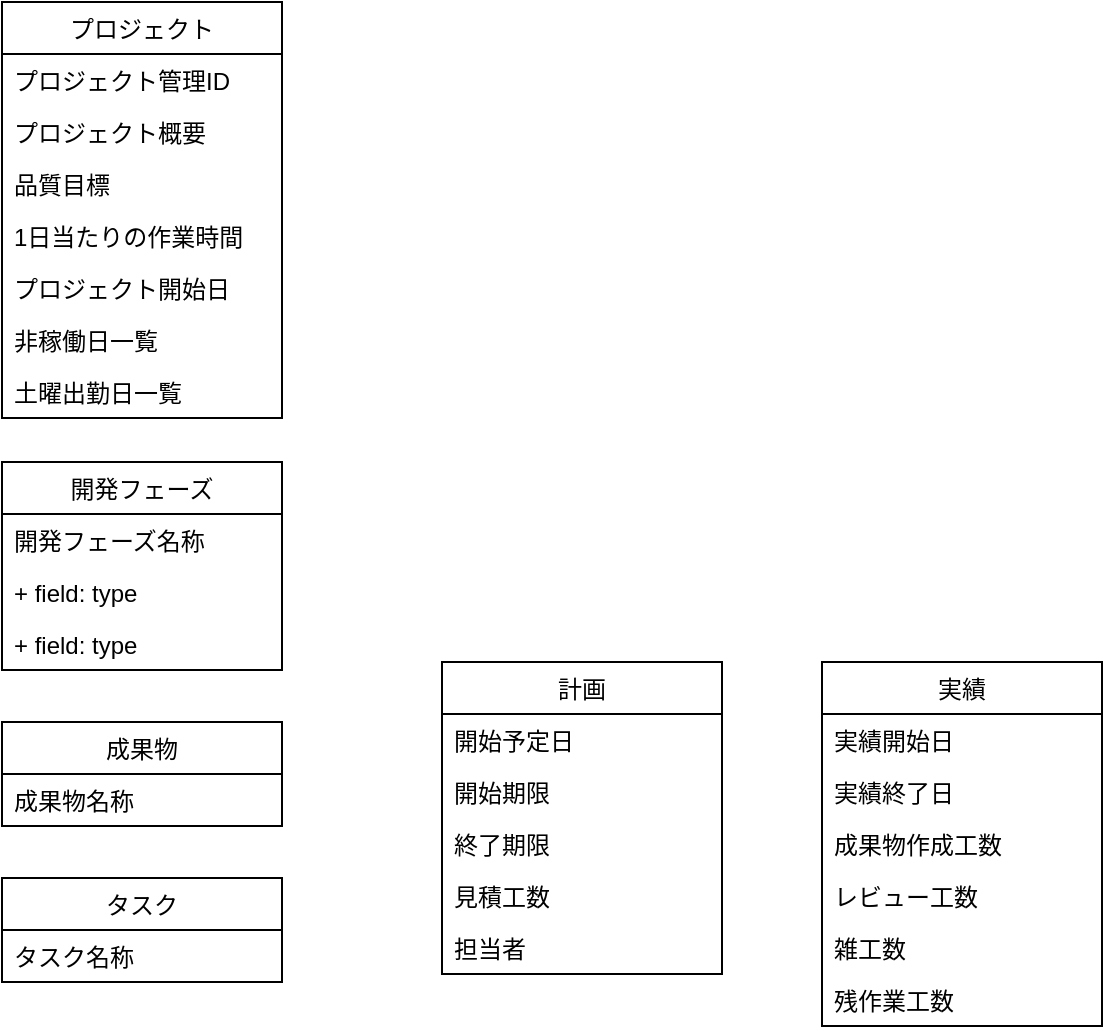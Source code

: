<mxfile version="12.1.0" type="github" pages="1"><diagram name="Model" id="6133507b-19e7-1e82-6fc7-422aa6c4b21f"><mxGraphModel dx="1662" dy="713" grid="1" gridSize="10" guides="1" tooltips="1" connect="1" arrows="1" fold="1" page="1" pageScale="1" pageWidth="1100" pageHeight="850" background="#ffffff" math="0" shadow="0"><root><mxCell id="0"/><mxCell id="1" parent="0"/><mxCell id="YS7jXnzH4SYwE2Nfzc_T-8" value="プロジェクト" style="swimlane;fontStyle=0;childLayout=stackLayout;horizontal=1;startSize=26;fillColor=none;horizontalStack=0;resizeParent=1;resizeParentMax=0;resizeLast=0;collapsible=1;marginBottom=0;" parent="1" vertex="1"><mxGeometry x="20" y="20" width="140" height="208" as="geometry"/></mxCell><mxCell id="YS7jXnzH4SYwE2Nfzc_T-12" value="プロジェクト管理ID" style="text;strokeColor=none;fillColor=none;align=left;verticalAlign=top;spacingLeft=4;spacingRight=4;overflow=hidden;rotatable=0;points=[[0,0.5],[1,0.5]];portConstraint=eastwest;" parent="YS7jXnzH4SYwE2Nfzc_T-8" vertex="1"><mxGeometry y="26" width="140" height="26" as="geometry"/></mxCell><mxCell id="YS7jXnzH4SYwE2Nfzc_T-9" value="プロジェクト概要" style="text;strokeColor=none;fillColor=none;align=left;verticalAlign=top;spacingLeft=4;spacingRight=4;overflow=hidden;rotatable=0;points=[[0,0.5],[1,0.5]];portConstraint=eastwest;" parent="YS7jXnzH4SYwE2Nfzc_T-8" vertex="1"><mxGeometry y="52" width="140" height="26" as="geometry"/></mxCell><mxCell id="YS7jXnzH4SYwE2Nfzc_T-16" value="品質目標" style="text;strokeColor=none;fillColor=none;align=left;verticalAlign=top;spacingLeft=4;spacingRight=4;overflow=hidden;rotatable=0;points=[[0,0.5],[1,0.5]];portConstraint=eastwest;" parent="YS7jXnzH4SYwE2Nfzc_T-8" vertex="1"><mxGeometry y="78" width="140" height="26" as="geometry"/></mxCell><mxCell id="YS7jXnzH4SYwE2Nfzc_T-10" value="1日当たりの作業時間" style="text;strokeColor=none;fillColor=none;align=left;verticalAlign=top;spacingLeft=4;spacingRight=4;overflow=hidden;rotatable=0;points=[[0,0.5],[1,0.5]];portConstraint=eastwest;" parent="YS7jXnzH4SYwE2Nfzc_T-8" vertex="1"><mxGeometry y="104" width="140" height="26" as="geometry"/></mxCell><mxCell id="YS7jXnzH4SYwE2Nfzc_T-13" value="プロジェクト開始日" style="text;strokeColor=none;fillColor=none;align=left;verticalAlign=top;spacingLeft=4;spacingRight=4;overflow=hidden;rotatable=0;points=[[0,0.5],[1,0.5]];portConstraint=eastwest;" parent="YS7jXnzH4SYwE2Nfzc_T-8" vertex="1"><mxGeometry y="130" width="140" height="26" as="geometry"/></mxCell><mxCell id="YS7jXnzH4SYwE2Nfzc_T-15" value="非稼働日一覧" style="text;strokeColor=none;fillColor=none;align=left;verticalAlign=top;spacingLeft=4;spacingRight=4;overflow=hidden;rotatable=0;points=[[0,0.5],[1,0.5]];portConstraint=eastwest;" parent="YS7jXnzH4SYwE2Nfzc_T-8" vertex="1"><mxGeometry y="156" width="140" height="26" as="geometry"/></mxCell><mxCell id="YS7jXnzH4SYwE2Nfzc_T-14" value="土曜出勤日一覧" style="text;strokeColor=none;fillColor=none;align=left;verticalAlign=top;spacingLeft=4;spacingRight=4;overflow=hidden;rotatable=0;points=[[0,0.5],[1,0.5]];portConstraint=eastwest;" parent="YS7jXnzH4SYwE2Nfzc_T-8" vertex="1"><mxGeometry y="182" width="140" height="26" as="geometry"/></mxCell><mxCell id="YS7jXnzH4SYwE2Nfzc_T-17" value="開発フェーズ" style="swimlane;fontStyle=0;childLayout=stackLayout;horizontal=1;startSize=26;fillColor=none;horizontalStack=0;resizeParent=1;resizeParentMax=0;resizeLast=0;collapsible=1;marginBottom=0;" parent="1" vertex="1"><mxGeometry x="20" y="250" width="140" height="104" as="geometry"/></mxCell><mxCell id="YS7jXnzH4SYwE2Nfzc_T-18" value="開発フェーズ名称" style="text;strokeColor=none;fillColor=none;align=left;verticalAlign=top;spacingLeft=4;spacingRight=4;overflow=hidden;rotatable=0;points=[[0,0.5],[1,0.5]];portConstraint=eastwest;" parent="YS7jXnzH4SYwE2Nfzc_T-17" vertex="1"><mxGeometry y="26" width="140" height="26" as="geometry"/></mxCell><mxCell id="YS7jXnzH4SYwE2Nfzc_T-19" value="+ field: type" style="text;strokeColor=none;fillColor=none;align=left;verticalAlign=top;spacingLeft=4;spacingRight=4;overflow=hidden;rotatable=0;points=[[0,0.5],[1,0.5]];portConstraint=eastwest;" parent="YS7jXnzH4SYwE2Nfzc_T-17" vertex="1"><mxGeometry y="52" width="140" height="26" as="geometry"/></mxCell><mxCell id="YS7jXnzH4SYwE2Nfzc_T-20" value="+ field: type" style="text;strokeColor=none;fillColor=none;align=left;verticalAlign=top;spacingLeft=4;spacingRight=4;overflow=hidden;rotatable=0;points=[[0,0.5],[1,0.5]];portConstraint=eastwest;" parent="YS7jXnzH4SYwE2Nfzc_T-17" vertex="1"><mxGeometry y="78" width="140" height="26" as="geometry"/></mxCell><mxCell id="YS7jXnzH4SYwE2Nfzc_T-21" value="成果物" style="swimlane;fontStyle=0;childLayout=stackLayout;horizontal=1;startSize=26;fillColor=none;horizontalStack=0;resizeParent=1;resizeParentMax=0;resizeLast=0;collapsible=1;marginBottom=0;" parent="1" vertex="1"><mxGeometry x="20" y="380" width="140" height="52" as="geometry"/></mxCell><mxCell id="YS7jXnzH4SYwE2Nfzc_T-22" value="成果物名称" style="text;strokeColor=none;fillColor=none;align=left;verticalAlign=top;spacingLeft=4;spacingRight=4;overflow=hidden;rotatable=0;points=[[0,0.5],[1,0.5]];portConstraint=eastwest;" parent="YS7jXnzH4SYwE2Nfzc_T-21" vertex="1"><mxGeometry y="26" width="140" height="26" as="geometry"/></mxCell><mxCell id="YS7jXnzH4SYwE2Nfzc_T-25" value="タスク" style="swimlane;fontStyle=0;childLayout=stackLayout;horizontal=1;startSize=26;fillColor=none;horizontalStack=0;resizeParent=1;resizeParentMax=0;resizeLast=0;collapsible=1;marginBottom=0;" parent="1" vertex="1"><mxGeometry x="20" y="458" width="140" height="52" as="geometry"/></mxCell><mxCell id="YS7jXnzH4SYwE2Nfzc_T-26" value="タスク名称" style="text;strokeColor=none;fillColor=none;align=left;verticalAlign=top;spacingLeft=4;spacingRight=4;overflow=hidden;rotatable=0;points=[[0,0.5],[1,0.5]];portConstraint=eastwest;" parent="YS7jXnzH4SYwE2Nfzc_T-25" vertex="1"><mxGeometry y="26" width="140" height="26" as="geometry"/></mxCell><mxCell id="YS7jXnzH4SYwE2Nfzc_T-30" value="計画" style="swimlane;fontStyle=0;childLayout=stackLayout;horizontal=1;startSize=26;fillColor=none;horizontalStack=0;resizeParent=1;resizeParentMax=0;resizeLast=0;collapsible=1;marginBottom=0;" parent="1" vertex="1"><mxGeometry x="240" y="350" width="140" height="156" as="geometry"/></mxCell><mxCell id="YS7jXnzH4SYwE2Nfzc_T-31" value="開始予定日" style="text;strokeColor=none;fillColor=none;align=left;verticalAlign=top;spacingLeft=4;spacingRight=4;overflow=hidden;rotatable=0;points=[[0,0.5],[1,0.5]];portConstraint=eastwest;" parent="YS7jXnzH4SYwE2Nfzc_T-30" vertex="1"><mxGeometry y="26" width="140" height="26" as="geometry"/></mxCell><mxCell id="YS7jXnzH4SYwE2Nfzc_T-32" value="開始期限" style="text;strokeColor=none;fillColor=none;align=left;verticalAlign=top;spacingLeft=4;spacingRight=4;overflow=hidden;rotatable=0;points=[[0,0.5],[1,0.5]];portConstraint=eastwest;" parent="YS7jXnzH4SYwE2Nfzc_T-30" vertex="1"><mxGeometry y="52" width="140" height="26" as="geometry"/></mxCell><mxCell id="YS7jXnzH4SYwE2Nfzc_T-33" value="終了期限" style="text;strokeColor=none;fillColor=none;align=left;verticalAlign=top;spacingLeft=4;spacingRight=4;overflow=hidden;rotatable=0;points=[[0,0.5],[1,0.5]];portConstraint=eastwest;" parent="YS7jXnzH4SYwE2Nfzc_T-30" vertex="1"><mxGeometry y="78" width="140" height="26" as="geometry"/></mxCell><mxCell id="YS7jXnzH4SYwE2Nfzc_T-34" value="見積工数" style="text;strokeColor=none;fillColor=none;align=left;verticalAlign=top;spacingLeft=4;spacingRight=4;overflow=hidden;rotatable=0;points=[[0,0.5],[1,0.5]];portConstraint=eastwest;" parent="YS7jXnzH4SYwE2Nfzc_T-30" vertex="1"><mxGeometry y="104" width="140" height="26" as="geometry"/></mxCell><mxCell id="YS7jXnzH4SYwE2Nfzc_T-35" value="担当者" style="text;strokeColor=none;fillColor=none;align=left;verticalAlign=top;spacingLeft=4;spacingRight=4;overflow=hidden;rotatable=0;points=[[0,0.5],[1,0.5]];portConstraint=eastwest;" parent="YS7jXnzH4SYwE2Nfzc_T-30" vertex="1"><mxGeometry y="130" width="140" height="26" as="geometry"/></mxCell><mxCell id="YS7jXnzH4SYwE2Nfzc_T-36" value="実績" style="swimlane;fontStyle=0;childLayout=stackLayout;horizontal=1;startSize=26;fillColor=none;horizontalStack=0;resizeParent=1;resizeParentMax=0;resizeLast=0;collapsible=1;marginBottom=0;" parent="1" vertex="1"><mxGeometry x="430" y="350" width="140" height="182" as="geometry"/></mxCell><mxCell id="YS7jXnzH4SYwE2Nfzc_T-37" value="実績開始日" style="text;strokeColor=none;fillColor=none;align=left;verticalAlign=top;spacingLeft=4;spacingRight=4;overflow=hidden;rotatable=0;points=[[0,0.5],[1,0.5]];portConstraint=eastwest;" parent="YS7jXnzH4SYwE2Nfzc_T-36" vertex="1"><mxGeometry y="26" width="140" height="26" as="geometry"/></mxCell><mxCell id="YS7jXnzH4SYwE2Nfzc_T-38" value="実績終了日" style="text;strokeColor=none;fillColor=none;align=left;verticalAlign=top;spacingLeft=4;spacingRight=4;overflow=hidden;rotatable=0;points=[[0,0.5],[1,0.5]];portConstraint=eastwest;" parent="YS7jXnzH4SYwE2Nfzc_T-36" vertex="1"><mxGeometry y="52" width="140" height="26" as="geometry"/></mxCell><mxCell id="YS7jXnzH4SYwE2Nfzc_T-39" value="成果物作成工数" style="text;strokeColor=none;fillColor=none;align=left;verticalAlign=top;spacingLeft=4;spacingRight=4;overflow=hidden;rotatable=0;points=[[0,0.5],[1,0.5]];portConstraint=eastwest;" parent="YS7jXnzH4SYwE2Nfzc_T-36" vertex="1"><mxGeometry y="78" width="140" height="26" as="geometry"/></mxCell><mxCell id="YS7jXnzH4SYwE2Nfzc_T-40" value="レビュー工数" style="text;strokeColor=none;fillColor=none;align=left;verticalAlign=top;spacingLeft=4;spacingRight=4;overflow=hidden;rotatable=0;points=[[0,0.5],[1,0.5]];portConstraint=eastwest;" parent="YS7jXnzH4SYwE2Nfzc_T-36" vertex="1"><mxGeometry y="104" width="140" height="26" as="geometry"/></mxCell><mxCell id="YS7jXnzH4SYwE2Nfzc_T-42" value="雑工数" style="text;strokeColor=none;fillColor=none;align=left;verticalAlign=top;spacingLeft=4;spacingRight=4;overflow=hidden;rotatable=0;points=[[0,0.5],[1,0.5]];portConstraint=eastwest;" parent="YS7jXnzH4SYwE2Nfzc_T-36" vertex="1"><mxGeometry y="130" width="140" height="26" as="geometry"/></mxCell><mxCell id="YS7jXnzH4SYwE2Nfzc_T-43" value="残作業工数" style="text;strokeColor=none;fillColor=none;align=left;verticalAlign=top;spacingLeft=4;spacingRight=4;overflow=hidden;rotatable=0;points=[[0,0.5],[1,0.5]];portConstraint=eastwest;" parent="YS7jXnzH4SYwE2Nfzc_T-36" vertex="1"><mxGeometry y="156" width="140" height="26" as="geometry"/></mxCell></root></mxGraphModel></diagram></mxfile>